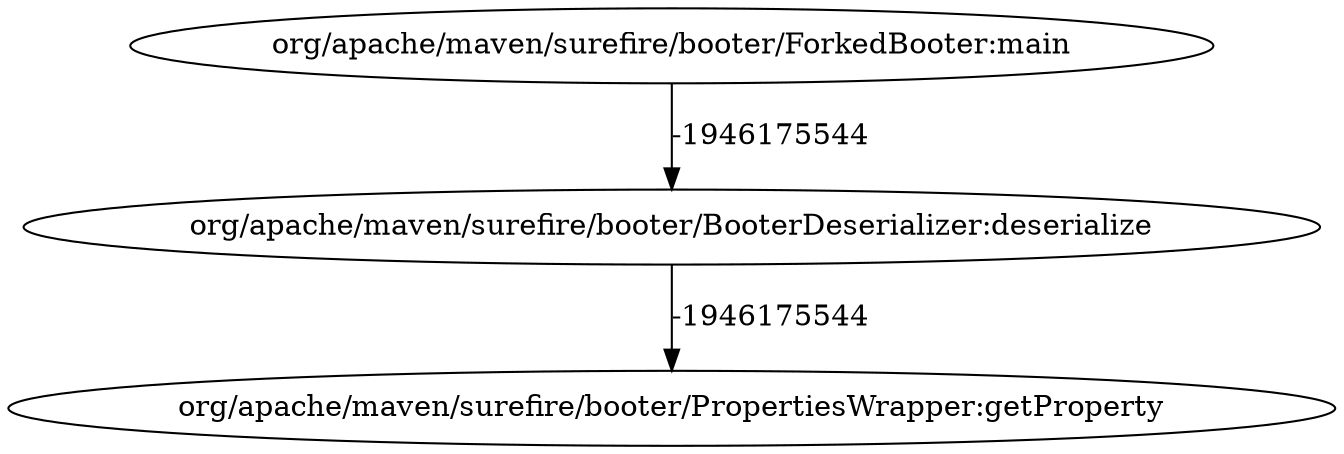 digraph G {
0[label="org/apache/maven/surefire/booter/PropertiesWrapper:getProperty"];
1[label="org/apache/maven/surefire/booter/BooterDeserializer:deserialize"];
2[label="org/apache/maven/surefire/booter/ForkedBooter:main"];
1->0 [label=-1946175544];
2->1 [label=-1946175544];
}
